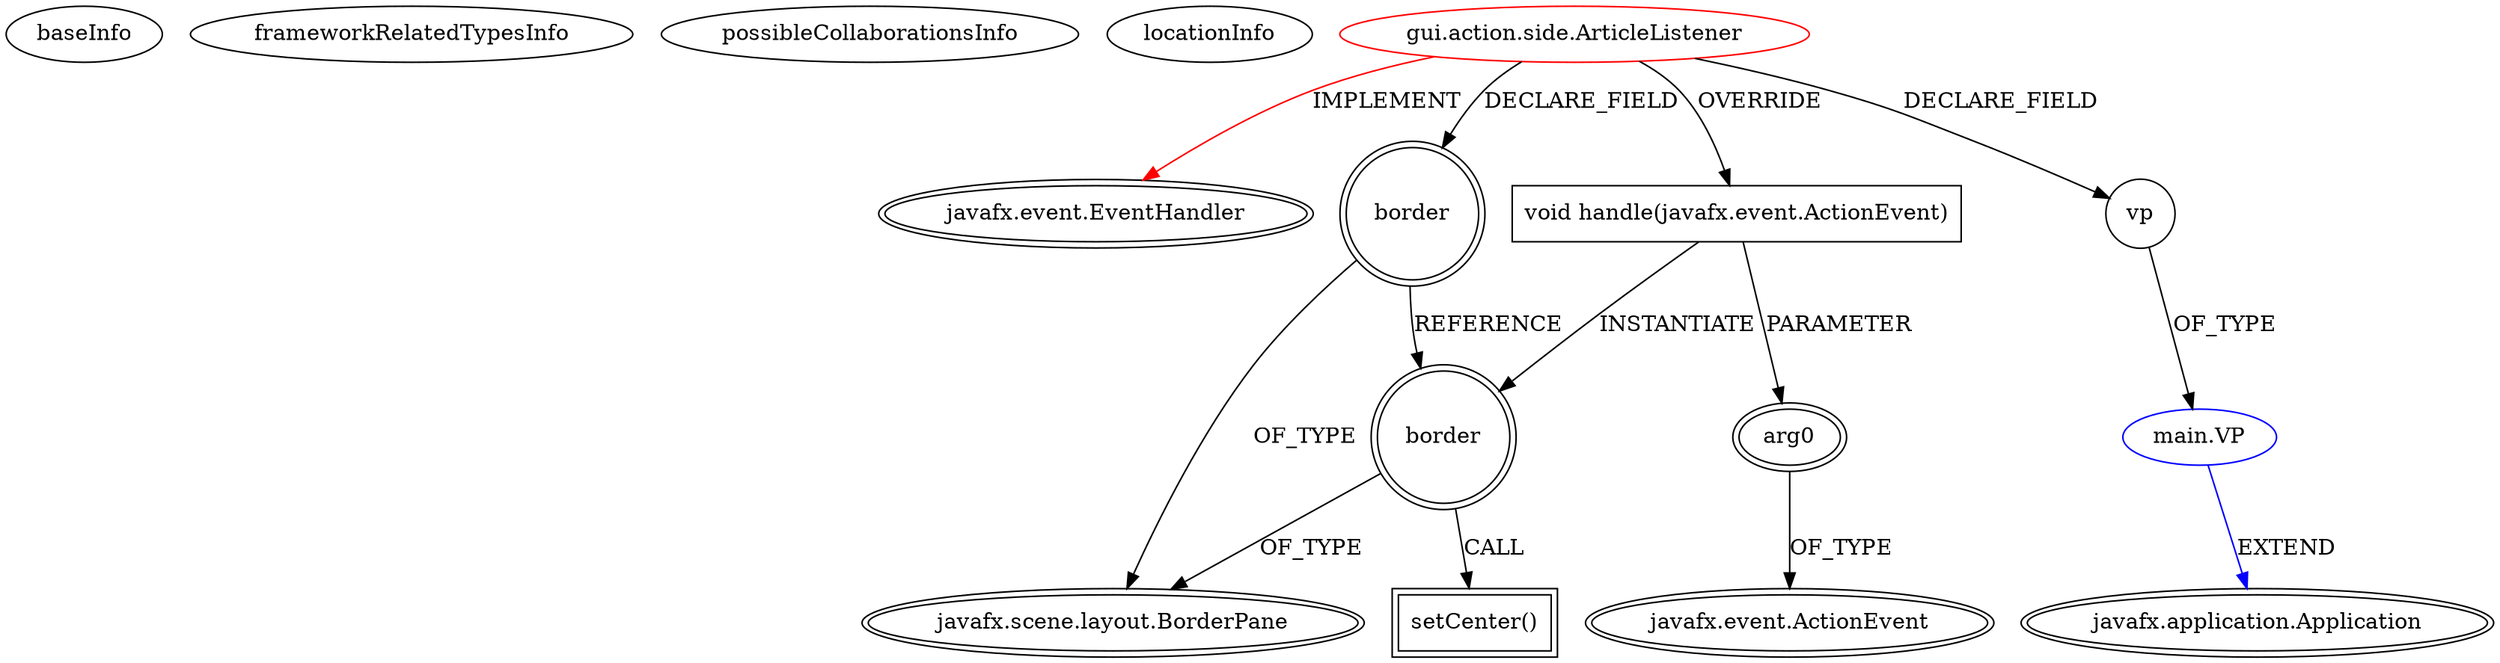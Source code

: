 digraph {
baseInfo[graphId=835,category="extension_graph",isAnonymous=false,possibleRelation=true]
frameworkRelatedTypesInfo[0="javafx.event.EventHandler"]
possibleCollaborationsInfo[0="835~FIELD_DECLARATION-~javafx.event.EventHandler ~javafx.application.Application ~false~false"]
locationInfo[projectName="MWeigert-Vectron",filePath="/MWeigert-Vectron/Vectron-master/src/gui/action/side/ArticleListener.java",contextSignature="ArticleListener",graphId="835"]
0[label="gui.action.side.ArticleListener",vertexType="ROOT_CLIENT_CLASS_DECLARATION",isFrameworkType=false,color=red]
1[label="javafx.event.EventHandler",vertexType="FRAMEWORK_INTERFACE_TYPE",isFrameworkType=true,peripheries=2]
2[label="border",vertexType="FIELD_DECLARATION",isFrameworkType=true,peripheries=2,shape=circle]
3[label="javafx.scene.layout.BorderPane",vertexType="FRAMEWORK_CLASS_TYPE",isFrameworkType=true,peripheries=2]
4[label="vp",vertexType="FIELD_DECLARATION",isFrameworkType=false,shape=circle]
5[label="main.VP",vertexType="REFERENCE_CLIENT_CLASS_DECLARATION",isFrameworkType=false,color=blue]
6[label="javafx.application.Application",vertexType="FRAMEWORK_CLASS_TYPE",isFrameworkType=true,peripheries=2]
7[label="void handle(javafx.event.ActionEvent)",vertexType="OVERRIDING_METHOD_DECLARATION",isFrameworkType=false,shape=box]
8[label="arg0",vertexType="PARAMETER_DECLARATION",isFrameworkType=true,peripheries=2]
9[label="javafx.event.ActionEvent",vertexType="FRAMEWORK_CLASS_TYPE",isFrameworkType=true,peripheries=2]
10[label="border",vertexType="VARIABLE_EXPRESION",isFrameworkType=true,peripheries=2,shape=circle]
11[label="setCenter()",vertexType="INSIDE_CALL",isFrameworkType=true,peripheries=2,shape=box]
0->1[label="IMPLEMENT",color=red]
0->2[label="DECLARE_FIELD"]
2->3[label="OF_TYPE"]
0->4[label="DECLARE_FIELD"]
5->6[label="EXTEND",color=blue]
4->5[label="OF_TYPE"]
0->7[label="OVERRIDE"]
8->9[label="OF_TYPE"]
7->8[label="PARAMETER"]
7->10[label="INSTANTIATE"]
2->10[label="REFERENCE"]
10->3[label="OF_TYPE"]
10->11[label="CALL"]
}
